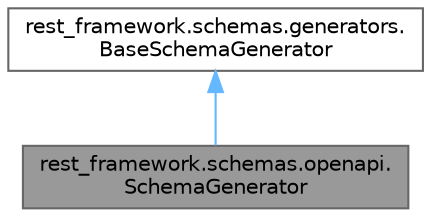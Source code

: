 digraph "rest_framework.schemas.openapi.SchemaGenerator"
{
 // LATEX_PDF_SIZE
  bgcolor="transparent";
  edge [fontname=Helvetica,fontsize=10,labelfontname=Helvetica,labelfontsize=10];
  node [fontname=Helvetica,fontsize=10,shape=box,height=0.2,width=0.4];
  Node1 [id="Node000001",label="rest_framework.schemas.openapi.\lSchemaGenerator",height=0.2,width=0.4,color="gray40", fillcolor="grey60", style="filled", fontcolor="black",tooltip=" "];
  Node2 -> Node1 [id="edge2_Node000001_Node000002",dir="back",color="steelblue1",style="solid",tooltip=" "];
  Node2 [id="Node000002",label="rest_framework.schemas.generators.\lBaseSchemaGenerator",height=0.2,width=0.4,color="gray40", fillcolor="white", style="filled",URL="$classrest__framework_1_1schemas_1_1generators_1_1BaseSchemaGenerator.html",tooltip=" "];
}
